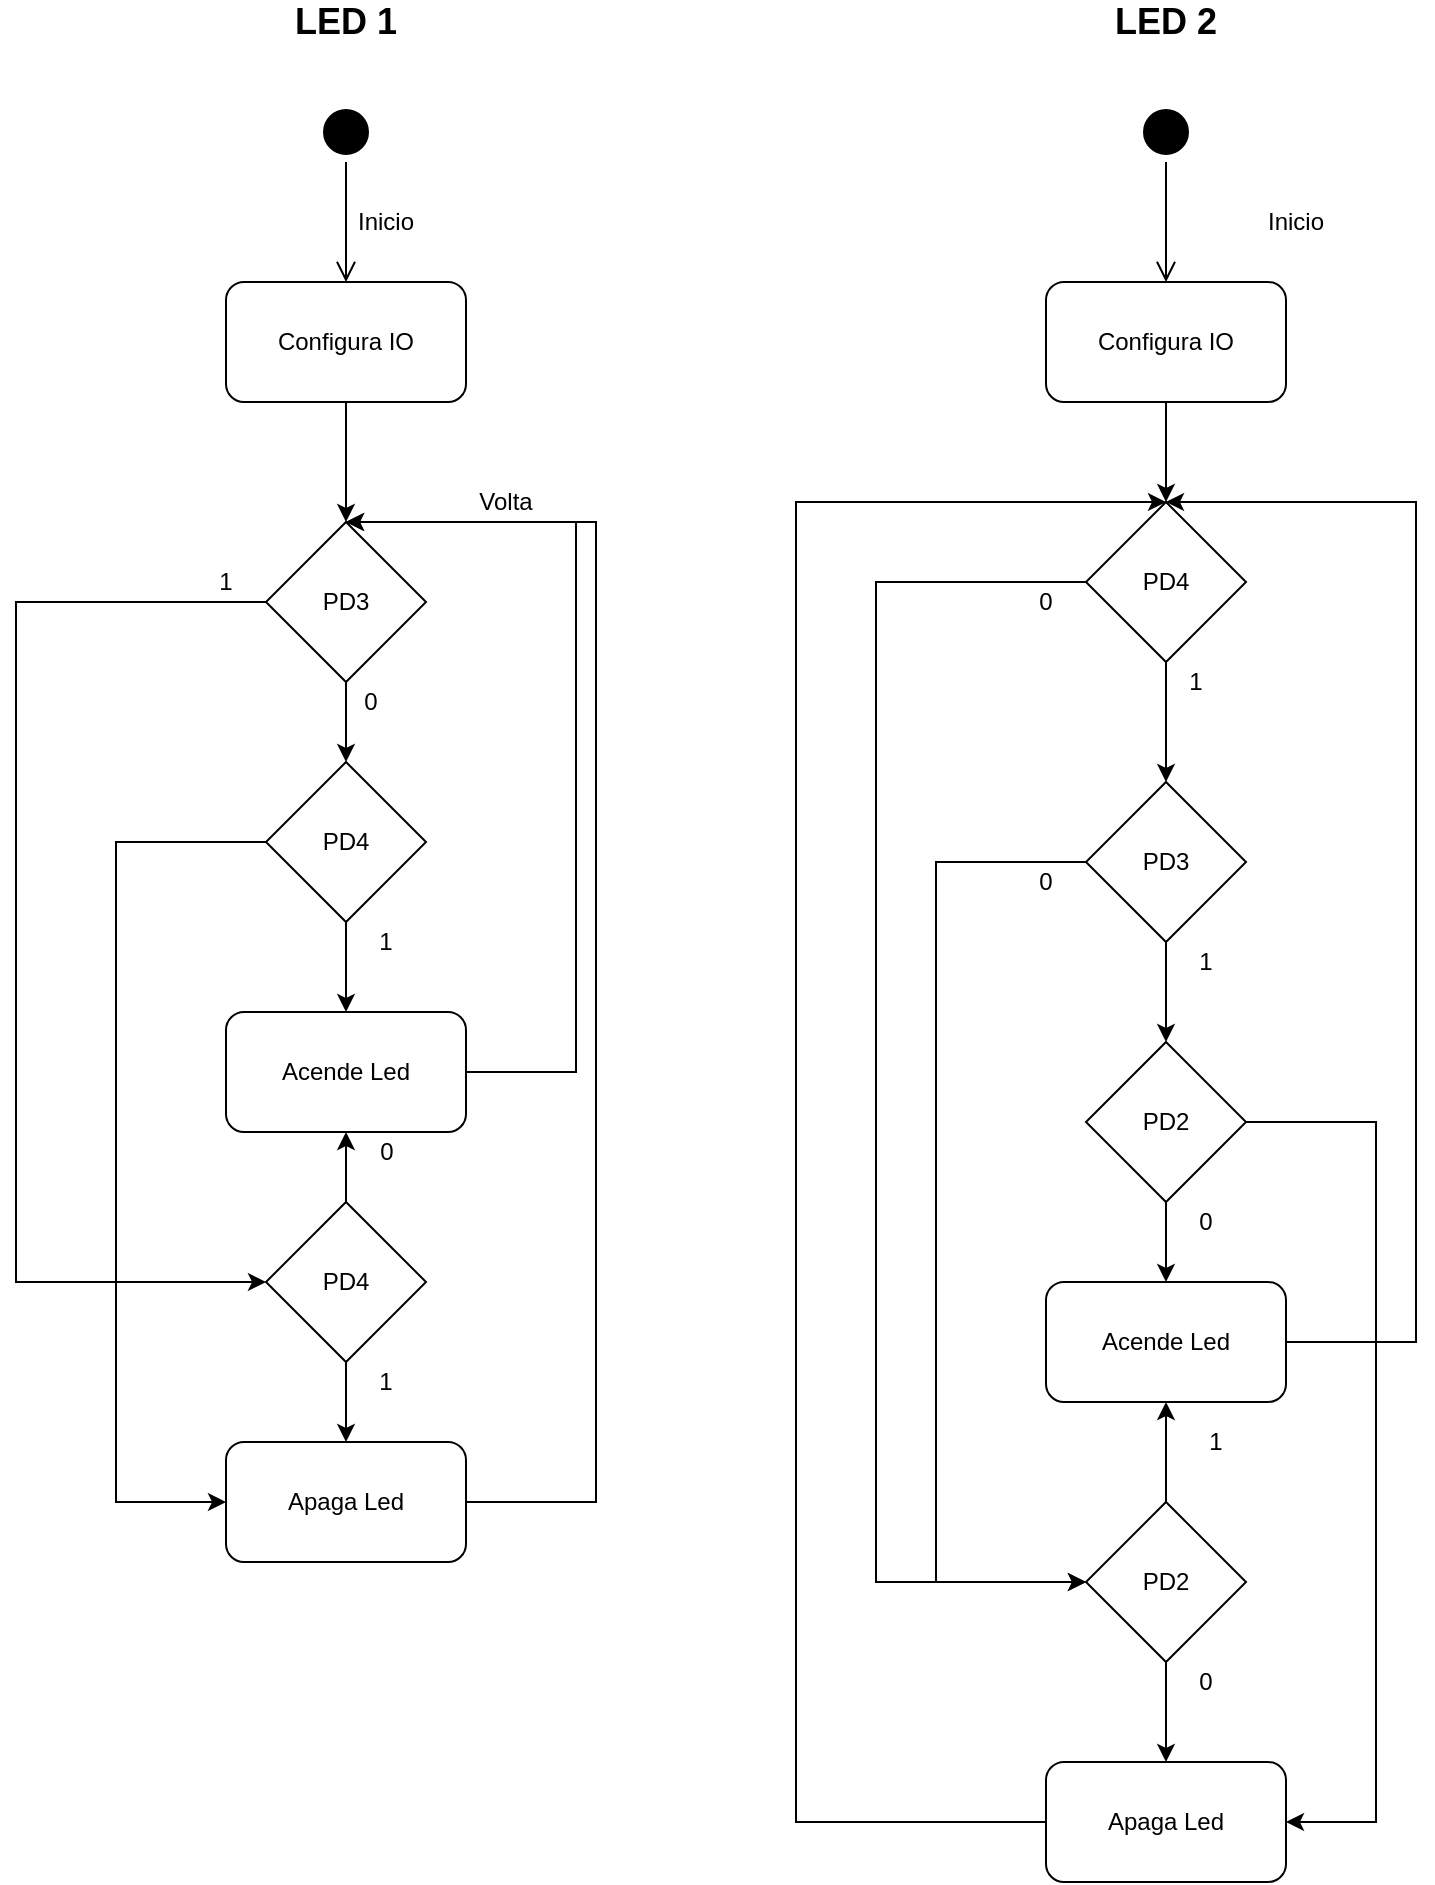 <mxfile version="14.9.8" type="device"><diagram id="c39Vfx2e2CV3IRVM8nlP" name="Page-1"><mxGraphModel dx="1662" dy="762" grid="1" gridSize="10" guides="1" tooltips="1" connect="1" arrows="1" fold="1" page="1" pageScale="1" pageWidth="827" pageHeight="1169" math="0" shadow="0"><root><mxCell id="0"/><mxCell id="1" parent="0"/><mxCell id="k4FY6rWarwq_cbmnQ9RJ-3" value="" style="ellipse;html=1;shape=startState;fillColor=#000000;" parent="1" vertex="1"><mxGeometry x="240" y="130" width="30" height="30" as="geometry"/></mxCell><mxCell id="k4FY6rWarwq_cbmnQ9RJ-4" value="" style="edgeStyle=orthogonalEdgeStyle;html=1;verticalAlign=bottom;endArrow=open;endSize=8;" parent="1" source="k4FY6rWarwq_cbmnQ9RJ-3" edge="1"><mxGeometry relative="1" as="geometry"><mxPoint x="255" y="220" as="targetPoint"/></mxGeometry></mxCell><mxCell id="k4FY6rWarwq_cbmnQ9RJ-14" style="edgeStyle=orthogonalEdgeStyle;rounded=0;orthogonalLoop=1;jettySize=auto;html=1;exitX=0.5;exitY=1;exitDx=0;exitDy=0;strokeColor=#000000;" parent="1" source="k4FY6rWarwq_cbmnQ9RJ-6" target="k4FY6rWarwq_cbmnQ9RJ-7" edge="1"><mxGeometry relative="1" as="geometry"/></mxCell><mxCell id="k4FY6rWarwq_cbmnQ9RJ-6" value="Configura IO" style="rounded=1;whiteSpace=wrap;html=1;strokeColor=#000000;" parent="1" vertex="1"><mxGeometry x="195" y="220" width="120" height="60" as="geometry"/></mxCell><mxCell id="k4FY6rWarwq_cbmnQ9RJ-9" style="edgeStyle=orthogonalEdgeStyle;rounded=0;orthogonalLoop=1;jettySize=auto;html=1;exitX=0.5;exitY=1;exitDx=0;exitDy=0;strokeColor=#000000;" parent="1" source="k4FY6rWarwq_cbmnQ9RJ-7" target="k4FY6rWarwq_cbmnQ9RJ-8" edge="1"><mxGeometry relative="1" as="geometry"/></mxCell><mxCell id="k4FY6rWarwq_cbmnQ9RJ-16" style="edgeStyle=orthogonalEdgeStyle;rounded=0;orthogonalLoop=1;jettySize=auto;html=1;exitX=0;exitY=0.5;exitDx=0;exitDy=0;strokeColor=#000000;" parent="1" source="k4FY6rWarwq_cbmnQ9RJ-7" target="k4FY6rWarwq_cbmnQ9RJ-15" edge="1"><mxGeometry relative="1" as="geometry"><mxPoint x="90" y="380" as="targetPoint"/><Array as="points"><mxPoint x="90" y="380"/><mxPoint x="90" y="720"/></Array></mxGeometry></mxCell><mxCell id="k4FY6rWarwq_cbmnQ9RJ-7" value="PD3" style="rhombus;whiteSpace=wrap;html=1;strokeColor=#000000;fillColor=#ffffff;" parent="1" vertex="1"><mxGeometry x="215" y="340" width="80" height="80" as="geometry"/></mxCell><mxCell id="k4FY6rWarwq_cbmnQ9RJ-12" style="edgeStyle=orthogonalEdgeStyle;rounded=0;orthogonalLoop=1;jettySize=auto;html=1;exitX=0.5;exitY=1;exitDx=0;exitDy=0;strokeColor=#000000;" parent="1" source="k4FY6rWarwq_cbmnQ9RJ-8" target="k4FY6rWarwq_cbmnQ9RJ-11" edge="1"><mxGeometry relative="1" as="geometry"/></mxCell><mxCell id="k4FY6rWarwq_cbmnQ9RJ-26" style="edgeStyle=orthogonalEdgeStyle;rounded=0;orthogonalLoop=1;jettySize=auto;html=1;exitX=0;exitY=0.5;exitDx=0;exitDy=0;strokeColor=#000000;" parent="1" source="k4FY6rWarwq_cbmnQ9RJ-8" target="k4FY6rWarwq_cbmnQ9RJ-20" edge="1"><mxGeometry relative="1" as="geometry"><mxPoint x="130" y="500" as="targetPoint"/><Array as="points"><mxPoint x="140" y="500"/><mxPoint x="140" y="830"/></Array></mxGeometry></mxCell><mxCell id="k4FY6rWarwq_cbmnQ9RJ-8" value="PD4" style="rhombus;whiteSpace=wrap;html=1;strokeColor=#000000;fillColor=#ffffff;" parent="1" vertex="1"><mxGeometry x="215" y="460" width="80" height="80" as="geometry"/></mxCell><mxCell id="k4FY6rWarwq_cbmnQ9RJ-10" value="0" style="text;html=1;strokeColor=none;fillColor=none;align=center;verticalAlign=middle;whiteSpace=wrap;rounded=0;" parent="1" vertex="1"><mxGeometry x="255" y="420" width="25" height="20" as="geometry"/></mxCell><mxCell id="k4FY6rWarwq_cbmnQ9RJ-21" style="edgeStyle=orthogonalEdgeStyle;rounded=0;orthogonalLoop=1;jettySize=auto;html=1;exitX=1;exitY=0.5;exitDx=0;exitDy=0;strokeColor=#000000;" parent="1" source="k4FY6rWarwq_cbmnQ9RJ-11" target="k4FY6rWarwq_cbmnQ9RJ-7" edge="1"><mxGeometry relative="1" as="geometry"><mxPoint x="380" y="610" as="targetPoint"/><Array as="points"><mxPoint x="370" y="615"/><mxPoint x="370" y="340"/></Array></mxGeometry></mxCell><mxCell id="k4FY6rWarwq_cbmnQ9RJ-11" value="Acende Led" style="rounded=1;whiteSpace=wrap;html=1;strokeColor=#000000;fillColor=#ffffff;" parent="1" vertex="1"><mxGeometry x="195" y="585" width="120" height="60" as="geometry"/></mxCell><mxCell id="k4FY6rWarwq_cbmnQ9RJ-13" value="1" style="text;html=1;strokeColor=none;fillColor=none;align=center;verticalAlign=middle;whiteSpace=wrap;rounded=0;" parent="1" vertex="1"><mxGeometry x="255" y="540" width="40" height="20" as="geometry"/></mxCell><mxCell id="k4FY6rWarwq_cbmnQ9RJ-18" style="edgeStyle=orthogonalEdgeStyle;rounded=0;orthogonalLoop=1;jettySize=auto;html=1;exitX=0.5;exitY=0;exitDx=0;exitDy=0;strokeColor=#000000;" parent="1" source="k4FY6rWarwq_cbmnQ9RJ-15" target="k4FY6rWarwq_cbmnQ9RJ-11" edge="1"><mxGeometry relative="1" as="geometry"/></mxCell><mxCell id="k4FY6rWarwq_cbmnQ9RJ-23" style="edgeStyle=orthogonalEdgeStyle;rounded=0;orthogonalLoop=1;jettySize=auto;html=1;exitX=0.5;exitY=1;exitDx=0;exitDy=0;strokeColor=#000000;" parent="1" source="k4FY6rWarwq_cbmnQ9RJ-15" target="k4FY6rWarwq_cbmnQ9RJ-20" edge="1"><mxGeometry relative="1" as="geometry"/></mxCell><mxCell id="k4FY6rWarwq_cbmnQ9RJ-15" value="PD4" style="rhombus;whiteSpace=wrap;html=1;strokeColor=#000000;fillColor=#ffffff;" parent="1" vertex="1"><mxGeometry x="215" y="680" width="80" height="80" as="geometry"/></mxCell><mxCell id="k4FY6rWarwq_cbmnQ9RJ-17" value="1" style="text;html=1;strokeColor=none;fillColor=none;align=center;verticalAlign=middle;whiteSpace=wrap;rounded=0;" parent="1" vertex="1"><mxGeometry x="175" y="360" width="40" height="20" as="geometry"/></mxCell><mxCell id="k4FY6rWarwq_cbmnQ9RJ-19" value="0" style="text;html=1;strokeColor=none;fillColor=none;align=center;verticalAlign=middle;whiteSpace=wrap;rounded=0;" parent="1" vertex="1"><mxGeometry x="262.5" y="645" width="25" height="20" as="geometry"/></mxCell><mxCell id="k4FY6rWarwq_cbmnQ9RJ-25" style="edgeStyle=orthogonalEdgeStyle;rounded=0;orthogonalLoop=1;jettySize=auto;html=1;exitX=1;exitY=0.5;exitDx=0;exitDy=0;strokeColor=#000000;entryX=0.5;entryY=0;entryDx=0;entryDy=0;" parent="1" source="k4FY6rWarwq_cbmnQ9RJ-20" target="k4FY6rWarwq_cbmnQ9RJ-7" edge="1"><mxGeometry relative="1" as="geometry"><Array as="points"><mxPoint x="380" y="830"/><mxPoint x="380" y="340"/></Array></mxGeometry></mxCell><mxCell id="k4FY6rWarwq_cbmnQ9RJ-20" value="Apaga Led" style="rounded=1;whiteSpace=wrap;html=1;strokeColor=#000000;fillColor=#ffffff;" parent="1" vertex="1"><mxGeometry x="195" y="800" width="120" height="60" as="geometry"/></mxCell><mxCell id="k4FY6rWarwq_cbmnQ9RJ-22" value="Volta" style="text;html=1;strokeColor=none;fillColor=none;align=center;verticalAlign=middle;whiteSpace=wrap;rounded=0;" parent="1" vertex="1"><mxGeometry x="315" y="320" width="40" height="20" as="geometry"/></mxCell><mxCell id="k4FY6rWarwq_cbmnQ9RJ-24" value="1" style="text;html=1;strokeColor=none;fillColor=none;align=center;verticalAlign=middle;whiteSpace=wrap;rounded=0;" parent="1" vertex="1"><mxGeometry x="255" y="760" width="40" height="20" as="geometry"/></mxCell><mxCell id="k4FY6rWarwq_cbmnQ9RJ-27" value="Inicio" style="text;html=1;strokeColor=none;fillColor=none;align=center;verticalAlign=middle;whiteSpace=wrap;rounded=0;" parent="1" vertex="1"><mxGeometry x="255" y="180" width="40" height="20" as="geometry"/></mxCell><mxCell id="fbIHsXzUpHcYMSZ5MR9z-1" value="LED 1" style="text;html=1;strokeColor=none;fillColor=none;align=center;verticalAlign=middle;whiteSpace=wrap;rounded=0;fontSize=18;fontStyle=1" parent="1" vertex="1"><mxGeometry x="220" y="80" width="70" height="20" as="geometry"/></mxCell><mxCell id="fbIHsXzUpHcYMSZ5MR9z-2" value="" style="ellipse;html=1;shape=startState;fillColor=#000000;" parent="1" vertex="1"><mxGeometry x="650" y="130" width="30" height="30" as="geometry"/></mxCell><mxCell id="fbIHsXzUpHcYMSZ5MR9z-7" style="edgeStyle=orthogonalEdgeStyle;rounded=0;orthogonalLoop=1;jettySize=auto;html=1;exitX=0.5;exitY=1;exitDx=0;exitDy=0;entryX=0.5;entryY=0;entryDx=0;entryDy=0;fontSize=18;" parent="1" source="fbIHsXzUpHcYMSZ5MR9z-3" target="fbIHsXzUpHcYMSZ5MR9z-6" edge="1"><mxGeometry relative="1" as="geometry"/></mxCell><mxCell id="fbIHsXzUpHcYMSZ5MR9z-3" value="Configura IO" style="rounded=1;whiteSpace=wrap;html=1;strokeColor=#000000;" parent="1" vertex="1"><mxGeometry x="605" y="220" width="120" height="60" as="geometry"/></mxCell><mxCell id="fbIHsXzUpHcYMSZ5MR9z-4" value="Inicio" style="text;html=1;strokeColor=none;fillColor=none;align=center;verticalAlign=middle;whiteSpace=wrap;rounded=0;" parent="1" vertex="1"><mxGeometry x="710" y="180" width="40" height="20" as="geometry"/></mxCell><mxCell id="fbIHsXzUpHcYMSZ5MR9z-5" value="" style="edgeStyle=orthogonalEdgeStyle;html=1;verticalAlign=bottom;endArrow=open;endSize=8;" parent="1" source="fbIHsXzUpHcYMSZ5MR9z-2" target="fbIHsXzUpHcYMSZ5MR9z-3" edge="1"><mxGeometry relative="1" as="geometry"><mxPoint x="265" y="230" as="targetPoint"/><mxPoint x="265" y="170" as="sourcePoint"/></mxGeometry></mxCell><mxCell id="fbIHsXzUpHcYMSZ5MR9z-9" style="edgeStyle=orthogonalEdgeStyle;rounded=0;orthogonalLoop=1;jettySize=auto;html=1;exitX=0.5;exitY=1;exitDx=0;exitDy=0;entryX=0.5;entryY=0;entryDx=0;entryDy=0;fontSize=18;" parent="1" source="fbIHsXzUpHcYMSZ5MR9z-6" target="fbIHsXzUpHcYMSZ5MR9z-8" edge="1"><mxGeometry relative="1" as="geometry"/></mxCell><mxCell id="fbIHsXzUpHcYMSZ5MR9z-6" value="PD4" style="rhombus;whiteSpace=wrap;html=1;strokeColor=#000000;fillColor=#ffffff;" parent="1" vertex="1"><mxGeometry x="625" y="330" width="80" height="80" as="geometry"/></mxCell><mxCell id="fbIHsXzUpHcYMSZ5MR9z-12" style="edgeStyle=orthogonalEdgeStyle;rounded=0;orthogonalLoop=1;jettySize=auto;html=1;exitX=0.5;exitY=1;exitDx=0;exitDy=0;fontSize=18;" parent="1" source="fbIHsXzUpHcYMSZ5MR9z-8" target="fbIHsXzUpHcYMSZ5MR9z-11" edge="1"><mxGeometry relative="1" as="geometry"/></mxCell><mxCell id="fbIHsXzUpHcYMSZ5MR9z-20" style="edgeStyle=orthogonalEdgeStyle;rounded=0;orthogonalLoop=1;jettySize=auto;html=1;exitX=0;exitY=0.5;exitDx=0;exitDy=0;fontSize=18;" parent="1" source="fbIHsXzUpHcYMSZ5MR9z-8" target="fbIHsXzUpHcYMSZ5MR9z-17" edge="1"><mxGeometry relative="1" as="geometry"><mxPoint x="530" y="510" as="targetPoint"/><Array as="points"><mxPoint x="550" y="510"/><mxPoint x="550" y="870"/></Array></mxGeometry></mxCell><mxCell id="fbIHsXzUpHcYMSZ5MR9z-8" value="PD3" style="rhombus;whiteSpace=wrap;html=1;strokeColor=#000000;fillColor=#ffffff;" parent="1" vertex="1"><mxGeometry x="625" y="470" width="80" height="80" as="geometry"/></mxCell><mxCell id="fbIHsXzUpHcYMSZ5MR9z-10" value="1" style="text;html=1;strokeColor=none;fillColor=none;align=center;verticalAlign=middle;whiteSpace=wrap;rounded=0;" parent="1" vertex="1"><mxGeometry x="660" y="410" width="40" height="20" as="geometry"/></mxCell><mxCell id="fbIHsXzUpHcYMSZ5MR9z-29" style="edgeStyle=orthogonalEdgeStyle;rounded=0;orthogonalLoop=1;jettySize=auto;html=1;exitX=1;exitY=0.5;exitDx=0;exitDy=0;fontSize=18;" parent="1" source="fbIHsXzUpHcYMSZ5MR9z-11" target="fbIHsXzUpHcYMSZ5MR9z-24" edge="1"><mxGeometry relative="1" as="geometry"><mxPoint x="770" y="640" as="targetPoint"/><Array as="points"><mxPoint x="770" y="640"/><mxPoint x="770" y="990"/></Array></mxGeometry></mxCell><mxCell id="fbIHsXzUpHcYMSZ5MR9z-11" value="PD2" style="rhombus;whiteSpace=wrap;html=1;strokeColor=#000000;fillColor=#ffffff;" parent="1" vertex="1"><mxGeometry x="625" y="600" width="80" height="80" as="geometry"/></mxCell><mxCell id="fbIHsXzUpHcYMSZ5MR9z-13" value="1" style="text;html=1;strokeColor=none;fillColor=none;align=center;verticalAlign=middle;whiteSpace=wrap;rounded=0;" parent="1" vertex="1"><mxGeometry x="665" y="550" width="40" height="20" as="geometry"/></mxCell><mxCell id="fbIHsXzUpHcYMSZ5MR9z-28" style="edgeStyle=orthogonalEdgeStyle;rounded=0;orthogonalLoop=1;jettySize=auto;html=1;entryX=0.5;entryY=0;entryDx=0;entryDy=0;fontSize=18;" parent="1" source="fbIHsXzUpHcYMSZ5MR9z-14" target="fbIHsXzUpHcYMSZ5MR9z-6" edge="1"><mxGeometry relative="1" as="geometry"><Array as="points"><mxPoint x="790" y="750"/><mxPoint x="790" y="330"/></Array></mxGeometry></mxCell><mxCell id="fbIHsXzUpHcYMSZ5MR9z-14" value="Acende Led" style="rounded=1;whiteSpace=wrap;html=1;strokeColor=#000000;fillColor=#ffffff;" parent="1" vertex="1"><mxGeometry x="605" y="720" width="120" height="60" as="geometry"/></mxCell><mxCell id="fbIHsXzUpHcYMSZ5MR9z-15" style="edgeStyle=orthogonalEdgeStyle;rounded=0;orthogonalLoop=1;jettySize=auto;html=1;fontSize=18;" parent="1" source="fbIHsXzUpHcYMSZ5MR9z-11" target="fbIHsXzUpHcYMSZ5MR9z-14" edge="1"><mxGeometry relative="1" as="geometry"><mxPoint x="675" y="560" as="sourcePoint"/><mxPoint x="675" y="610" as="targetPoint"/></mxGeometry></mxCell><mxCell id="fbIHsXzUpHcYMSZ5MR9z-16" value="0" style="text;html=1;strokeColor=none;fillColor=none;align=center;verticalAlign=middle;whiteSpace=wrap;rounded=0;" parent="1" vertex="1"><mxGeometry x="665" y="680" width="40" height="20" as="geometry"/></mxCell><mxCell id="fbIHsXzUpHcYMSZ5MR9z-25" style="edgeStyle=orthogonalEdgeStyle;rounded=0;orthogonalLoop=1;jettySize=auto;html=1;exitX=0.5;exitY=1;exitDx=0;exitDy=0;fontSize=18;" parent="1" source="fbIHsXzUpHcYMSZ5MR9z-17" target="fbIHsXzUpHcYMSZ5MR9z-24" edge="1"><mxGeometry relative="1" as="geometry"/></mxCell><mxCell id="fbIHsXzUpHcYMSZ5MR9z-17" value="PD2" style="rhombus;whiteSpace=wrap;html=1;strokeColor=#000000;fillColor=#ffffff;" parent="1" vertex="1"><mxGeometry x="625" y="830" width="80" height="80" as="geometry"/></mxCell><mxCell id="fbIHsXzUpHcYMSZ5MR9z-18" style="edgeStyle=orthogonalEdgeStyle;rounded=0;orthogonalLoop=1;jettySize=auto;html=1;fontSize=18;" parent="1" source="fbIHsXzUpHcYMSZ5MR9z-17" target="fbIHsXzUpHcYMSZ5MR9z-14" edge="1"><mxGeometry relative="1" as="geometry"><mxPoint x="675" y="690" as="sourcePoint"/><mxPoint x="675" y="730" as="targetPoint"/></mxGeometry></mxCell><mxCell id="fbIHsXzUpHcYMSZ5MR9z-19" value="1" style="text;html=1;strokeColor=none;fillColor=none;align=center;verticalAlign=middle;whiteSpace=wrap;rounded=0;" parent="1" vertex="1"><mxGeometry x="670" y="790" width="40" height="20" as="geometry"/></mxCell><mxCell id="fbIHsXzUpHcYMSZ5MR9z-21" value="0" style="text;html=1;strokeColor=none;fillColor=none;align=center;verticalAlign=middle;whiteSpace=wrap;rounded=0;" parent="1" vertex="1"><mxGeometry x="585" y="510" width="40" height="20" as="geometry"/></mxCell><mxCell id="fbIHsXzUpHcYMSZ5MR9z-22" style="edgeStyle=orthogonalEdgeStyle;rounded=0;orthogonalLoop=1;jettySize=auto;html=1;fontSize=18;" parent="1" source="fbIHsXzUpHcYMSZ5MR9z-6" target="fbIHsXzUpHcYMSZ5MR9z-17" edge="1"><mxGeometry relative="1" as="geometry"><mxPoint x="635" y="880" as="targetPoint"/><mxPoint x="635" y="520" as="sourcePoint"/><Array as="points"><mxPoint x="520" y="370"/><mxPoint x="520" y="870"/></Array></mxGeometry></mxCell><mxCell id="fbIHsXzUpHcYMSZ5MR9z-23" value="0" style="text;html=1;strokeColor=none;fillColor=none;align=center;verticalAlign=middle;whiteSpace=wrap;rounded=0;" parent="1" vertex="1"><mxGeometry x="585" y="370" width="40" height="20" as="geometry"/></mxCell><mxCell id="fbIHsXzUpHcYMSZ5MR9z-27" style="edgeStyle=orthogonalEdgeStyle;rounded=0;orthogonalLoop=1;jettySize=auto;html=1;exitX=1;exitY=0.5;exitDx=0;exitDy=0;entryX=0.5;entryY=0;entryDx=0;entryDy=0;fontSize=18;" parent="1" source="fbIHsXzUpHcYMSZ5MR9z-24" target="fbIHsXzUpHcYMSZ5MR9z-6" edge="1"><mxGeometry relative="1" as="geometry"><Array as="points"><mxPoint x="480" y="990"/><mxPoint x="480" y="330"/></Array></mxGeometry></mxCell><mxCell id="fbIHsXzUpHcYMSZ5MR9z-24" value="Apaga Led" style="rounded=1;whiteSpace=wrap;html=1;strokeColor=#000000;fillColor=#ffffff;" parent="1" vertex="1"><mxGeometry x="605" y="960" width="120" height="60" as="geometry"/></mxCell><mxCell id="fbIHsXzUpHcYMSZ5MR9z-26" value="0" style="text;html=1;strokeColor=none;fillColor=none;align=center;verticalAlign=middle;whiteSpace=wrap;rounded=0;" parent="1" vertex="1"><mxGeometry x="665" y="910" width="40" height="20" as="geometry"/></mxCell><mxCell id="WffnAmF1MVu4hsXQFQsg-1" value="LED 2" style="text;html=1;strokeColor=none;fillColor=none;align=center;verticalAlign=middle;whiteSpace=wrap;rounded=0;fontSize=18;fontStyle=1" parent="1" vertex="1"><mxGeometry x="630" y="80" width="70" height="20" as="geometry"/></mxCell></root></mxGraphModel></diagram></mxfile>